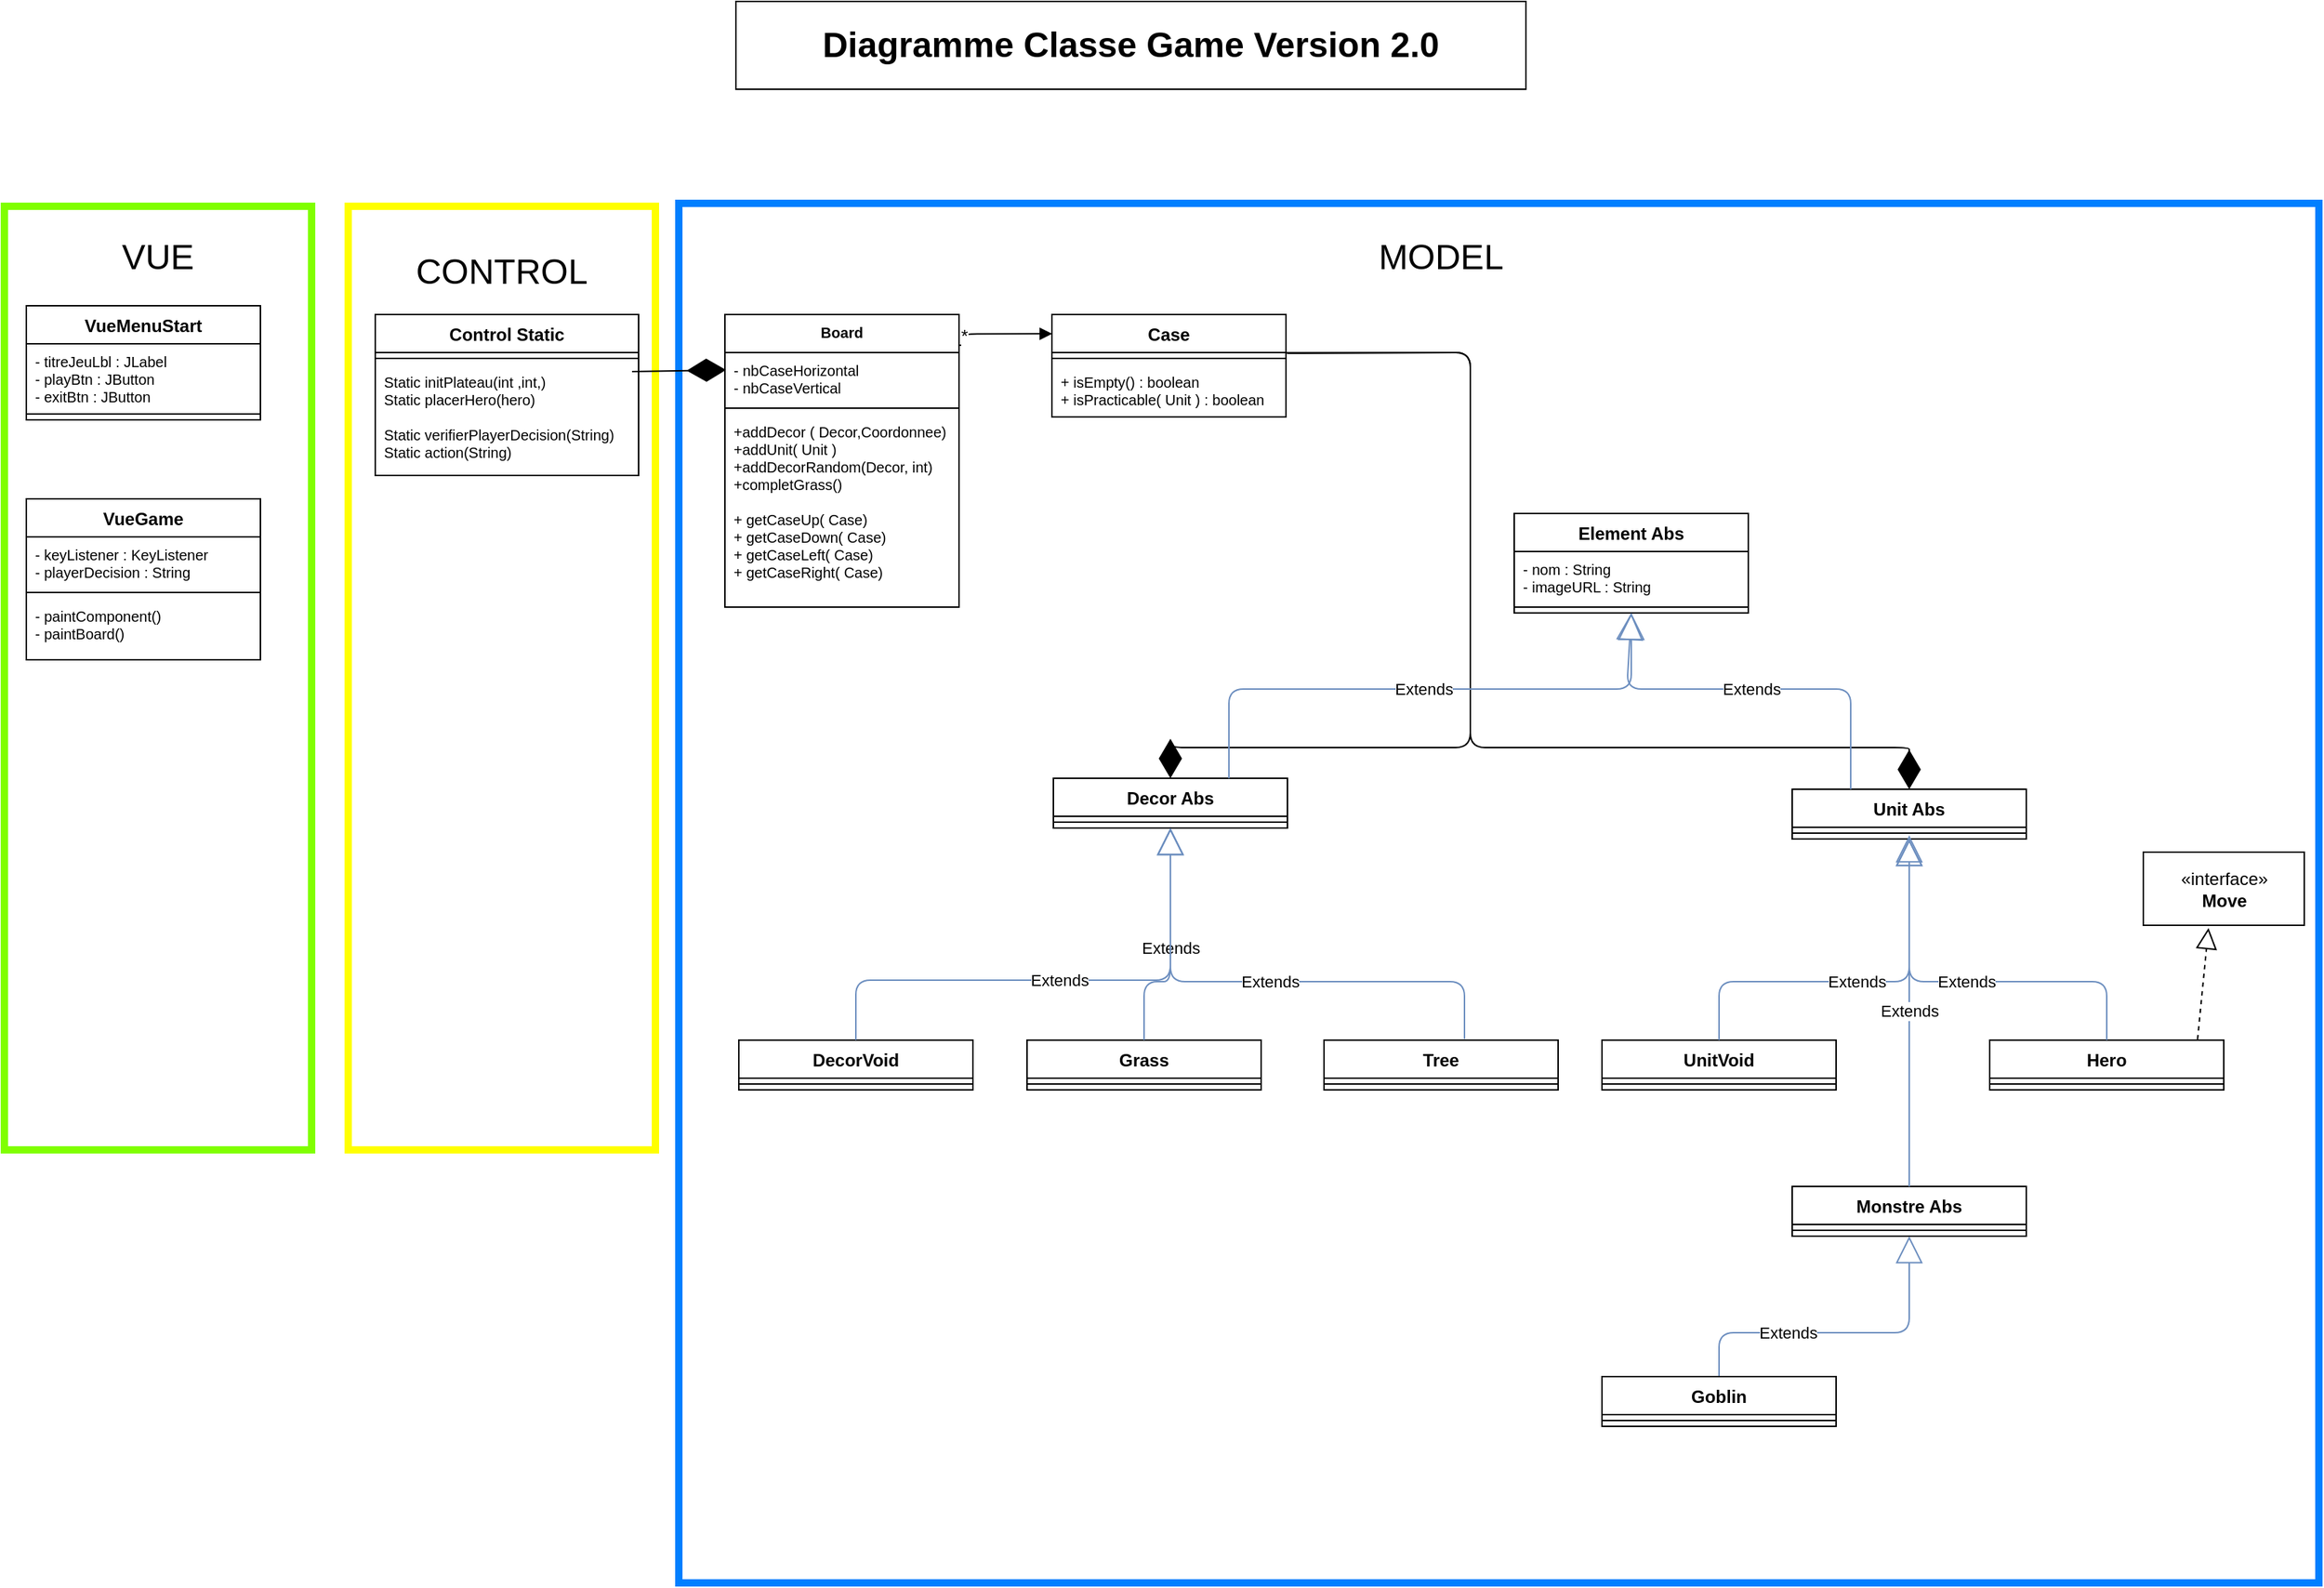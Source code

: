 <mxfile version="12.2.4" type="device" pages="1"><diagram id="P7FDDrDd3aJZD-7ADvDZ" name="Page-1"><mxGraphModel dx="1707" dy="862" grid="1" gridSize="10" guides="1" tooltips="1" connect="1" arrows="1" fold="1" page="1" pageScale="1" pageWidth="1654" pageHeight="1169" math="0" shadow="0"><root><mxCell id="0"/><mxCell id="1" parent="0"/><mxCell id="cc-Iz48waQAH-U--FuJ3-79" value="" style="rounded=0;whiteSpace=wrap;html=1;strokeColor=#007FFF;strokeWidth=5;" parent="1" vertex="1"><mxGeometry x="479" y="158" width="1121" height="943" as="geometry"/></mxCell><mxCell id="cc-Iz48waQAH-U--FuJ3-76" value="" style="rounded=0;whiteSpace=wrap;html=1;strokeColor=#FFFF00;strokeWidth=5;" parent="1" vertex="1"><mxGeometry x="253" y="160" width="210" height="645" as="geometry"/></mxCell><mxCell id="cc-Iz48waQAH-U--FuJ3-73" value="" style="rounded=0;whiteSpace=wrap;html=1;strokeColor=#80FF00;strokeWidth=5;" parent="1" vertex="1"><mxGeometry x="18" y="160" width="210" height="645" as="geometry"/></mxCell><mxCell id="cc-Iz48waQAH-U--FuJ3-1" value="&lt;font style=&quot;font-size: 24px&quot;&gt;&lt;b&gt;Diagramme Classe Game Version 2.0&lt;/b&gt;&lt;/font&gt;" style="rounded=0;whiteSpace=wrap;html=1;" parent="1" vertex="1"><mxGeometry x="518" y="20" width="540" height="60" as="geometry"/></mxCell><mxCell id="cc-Iz48waQAH-U--FuJ3-8" value="Decor Abs" style="swimlane;fontStyle=1;align=center;verticalAlign=top;childLayout=stackLayout;horizontal=1;startSize=26;horizontalStack=0;resizeParent=1;resizeParentMax=0;resizeLast=0;collapsible=1;marginBottom=0;" parent="1" vertex="1"><mxGeometry x="735" y="551" width="160" height="34" as="geometry"/></mxCell><mxCell id="cc-Iz48waQAH-U--FuJ3-10" value="" style="line;strokeWidth=1;fillColor=none;align=left;verticalAlign=middle;spacingTop=-1;spacingLeft=3;spacingRight=3;rotatable=0;labelPosition=right;points=[];portConstraint=eastwest;" parent="cc-Iz48waQAH-U--FuJ3-8" vertex="1"><mxGeometry y="26" width="160" height="8" as="geometry"/></mxCell><mxCell id="cc-Iz48waQAH-U--FuJ3-17" value="Unit Abs" style="swimlane;fontStyle=1;align=center;verticalAlign=top;childLayout=stackLayout;horizontal=1;startSize=26;horizontalStack=0;resizeParent=1;resizeParentMax=0;resizeLast=0;collapsible=1;marginBottom=0;" parent="1" vertex="1"><mxGeometry x="1240" y="558.5" width="160" height="34" as="geometry"/></mxCell><mxCell id="cc-Iz48waQAH-U--FuJ3-19" value="" style="line;strokeWidth=1;fillColor=none;align=left;verticalAlign=middle;spacingTop=-1;spacingLeft=3;spacingRight=3;rotatable=0;labelPosition=right;points=[];portConstraint=eastwest;" parent="cc-Iz48waQAH-U--FuJ3-17" vertex="1"><mxGeometry y="26" width="160" height="8" as="geometry"/></mxCell><mxCell id="cc-Iz48waQAH-U--FuJ3-25" value="Control Static" style="swimlane;fontStyle=1;align=center;verticalAlign=top;childLayout=stackLayout;horizontal=1;startSize=26;horizontalStack=0;resizeParent=1;resizeParentMax=0;resizeLast=0;collapsible=1;marginBottom=0;" parent="1" vertex="1"><mxGeometry x="271.5" y="234" width="180" height="110" as="geometry"/></mxCell><mxCell id="cc-Iz48waQAH-U--FuJ3-27" value="" style="line;strokeWidth=1;fillColor=none;align=left;verticalAlign=middle;spacingTop=-1;spacingLeft=3;spacingRight=3;rotatable=0;labelPosition=right;points=[];portConstraint=eastwest;" parent="cc-Iz48waQAH-U--FuJ3-25" vertex="1"><mxGeometry y="26" width="180" height="8" as="geometry"/></mxCell><mxCell id="cc-Iz48waQAH-U--FuJ3-28" value="Static initPlateau(int ,int,)&#10;Static placerHero(hero)&#10;&#10;Static verifierPlayerDecision(String)&#10;Static action(String)" style="text;strokeColor=none;fillColor=none;align=left;verticalAlign=top;spacingLeft=4;spacingRight=4;overflow=hidden;rotatable=0;points=[[0,0.5],[1,0.5]];portConstraint=eastwest;fontSize=10;" parent="cc-Iz48waQAH-U--FuJ3-25" vertex="1"><mxGeometry y="34" width="180" height="76" as="geometry"/></mxCell><mxCell id="cc-Iz48waQAH-U--FuJ3-29" value="VueGame" style="swimlane;fontStyle=1;align=center;verticalAlign=top;childLayout=stackLayout;horizontal=1;startSize=26;horizontalStack=0;resizeParent=1;resizeParentMax=0;resizeLast=0;collapsible=1;marginBottom=0;fontSize=12;" parent="1" vertex="1"><mxGeometry x="33" y="360" width="160" height="110" as="geometry"/></mxCell><mxCell id="cc-Iz48waQAH-U--FuJ3-30" value="- keyListener : KeyListener&#10;- playerDecision : String" style="text;strokeColor=none;fillColor=none;align=left;verticalAlign=top;spacingLeft=4;spacingRight=4;overflow=hidden;rotatable=0;points=[[0,0.5],[1,0.5]];portConstraint=eastwest;fontSize=10;" parent="cc-Iz48waQAH-U--FuJ3-29" vertex="1"><mxGeometry y="26" width="160" height="34" as="geometry"/></mxCell><mxCell id="cc-Iz48waQAH-U--FuJ3-31" value="" style="line;strokeWidth=1;fillColor=none;align=left;verticalAlign=middle;spacingTop=-1;spacingLeft=3;spacingRight=3;rotatable=0;labelPosition=right;points=[];portConstraint=eastwest;" parent="cc-Iz48waQAH-U--FuJ3-29" vertex="1"><mxGeometry y="60" width="160" height="8" as="geometry"/></mxCell><mxCell id="cc-Iz48waQAH-U--FuJ3-32" value="- paintComponent()&#10;- paintBoard()" style="text;strokeColor=none;fillColor=none;align=left;verticalAlign=top;spacingLeft=4;spacingRight=4;overflow=hidden;rotatable=0;points=[[0,0.5],[1,0.5]];portConstraint=eastwest;fontSize=10;" parent="cc-Iz48waQAH-U--FuJ3-29" vertex="1"><mxGeometry y="68" width="160" height="42" as="geometry"/></mxCell><mxCell id="cc-Iz48waQAH-U--FuJ3-33" value="Hero" style="swimlane;fontStyle=1;align=center;verticalAlign=top;childLayout=stackLayout;horizontal=1;startSize=26;horizontalStack=0;resizeParent=1;resizeParentMax=0;resizeLast=0;collapsible=1;marginBottom=0;" parent="1" vertex="1"><mxGeometry x="1375" y="730" width="160" height="34" as="geometry"/></mxCell><mxCell id="cc-Iz48waQAH-U--FuJ3-35" value="" style="line;strokeWidth=1;fillColor=none;align=left;verticalAlign=middle;spacingTop=-1;spacingLeft=3;spacingRight=3;rotatable=0;labelPosition=right;points=[];portConstraint=eastwest;" parent="cc-Iz48waQAH-U--FuJ3-33" vertex="1"><mxGeometry y="26" width="160" height="8" as="geometry"/></mxCell><mxCell id="cc-Iz48waQAH-U--FuJ3-37" value="Extends" style="endArrow=block;endSize=16;endFill=0;html=1;exitX=0.5;exitY=0;exitDx=0;exitDy=0;entryX=0.5;entryY=1;entryDx=0;entryDy=0;fillColor=#dae8fc;strokeColor=#6c8ebf;" parent="1" source="cc-Iz48waQAH-U--FuJ3-33" target="cc-Iz48waQAH-U--FuJ3-17" edge="1"><mxGeometry width="160" relative="1" as="geometry"><mxPoint x="-2" y="840" as="sourcePoint"/><mxPoint x="1190" y="646" as="targetPoint"/><Array as="points"><mxPoint x="1455" y="690"/><mxPoint x="1320" y="690"/></Array></mxGeometry></mxCell><mxCell id="cc-Iz48waQAH-U--FuJ3-38" value="«interface»&lt;br&gt;&lt;b&gt;Move&lt;/b&gt;" style="html=1;" parent="1" vertex="1"><mxGeometry x="1480" y="601.5" width="110" height="50" as="geometry"/></mxCell><mxCell id="cc-Iz48waQAH-U--FuJ3-39" value="" style="endArrow=block;dashed=1;endFill=0;endSize=12;html=1;entryX=0.405;entryY=1.037;entryDx=0;entryDy=0;entryPerimeter=0;exitX=0.888;exitY=-0.018;exitDx=0;exitDy=0;exitPerimeter=0;" parent="1" source="cc-Iz48waQAH-U--FuJ3-33" target="cc-Iz48waQAH-U--FuJ3-38" edge="1"><mxGeometry width="160" relative="1" as="geometry"><mxPoint x="-2" y="840" as="sourcePoint"/><mxPoint x="158" y="840" as="targetPoint"/></mxGeometry></mxCell><mxCell id="cc-Iz48waQAH-U--FuJ3-45" value="Grass" style="swimlane;fontStyle=1;align=center;verticalAlign=top;childLayout=stackLayout;horizontal=1;startSize=26;horizontalStack=0;resizeParent=1;resizeParentMax=0;resizeLast=0;collapsible=1;marginBottom=0;" parent="1" vertex="1"><mxGeometry x="717" y="730" width="160" height="34" as="geometry"/></mxCell><mxCell id="cc-Iz48waQAH-U--FuJ3-47" value="" style="line;strokeWidth=1;fillColor=none;align=left;verticalAlign=middle;spacingTop=-1;spacingLeft=3;spacingRight=3;rotatable=0;labelPosition=right;points=[];portConstraint=eastwest;" parent="cc-Iz48waQAH-U--FuJ3-45" vertex="1"><mxGeometry y="26" width="160" height="8" as="geometry"/></mxCell><mxCell id="cc-Iz48waQAH-U--FuJ3-49" value="Tree" style="swimlane;fontStyle=1;align=center;verticalAlign=top;childLayout=stackLayout;horizontal=1;startSize=26;horizontalStack=0;resizeParent=1;resizeParentMax=0;resizeLast=0;collapsible=1;marginBottom=0;" parent="1" vertex="1"><mxGeometry x="920" y="730" width="160" height="34" as="geometry"/></mxCell><mxCell id="cc-Iz48waQAH-U--FuJ3-51" value="" style="line;strokeWidth=1;fillColor=none;align=left;verticalAlign=middle;spacingTop=-1;spacingLeft=3;spacingRight=3;rotatable=0;labelPosition=right;points=[];portConstraint=eastwest;" parent="cc-Iz48waQAH-U--FuJ3-49" vertex="1"><mxGeometry y="26" width="160" height="8" as="geometry"/></mxCell><mxCell id="cc-Iz48waQAH-U--FuJ3-53" value="Extends" style="endArrow=block;endSize=16;endFill=0;html=1;exitX=0.5;exitY=0;exitDx=0;exitDy=0;entryX=0.5;entryY=1;entryDx=0;entryDy=0;fillColor=#dae8fc;strokeColor=#6c8ebf;" parent="1" source="cc-Iz48waQAH-U--FuJ3-45" target="cc-Iz48waQAH-U--FuJ3-8" edge="1"><mxGeometry width="160" relative="1" as="geometry"><mxPoint x="20" y="840" as="sourcePoint"/><mxPoint x="900" y="630" as="targetPoint"/><Array as="points"><mxPoint x="797" y="690"/><mxPoint x="815" y="690"/></Array></mxGeometry></mxCell><mxCell id="cc-Iz48waQAH-U--FuJ3-54" value="Extends" style="endArrow=block;endSize=16;endFill=0;html=1;exitX=0.6;exitY=-0.025;exitDx=0;exitDy=0;exitPerimeter=0;entryX=0.5;entryY=1;entryDx=0;entryDy=0;fillColor=#dae8fc;strokeColor=#6c8ebf;" parent="1" source="cc-Iz48waQAH-U--FuJ3-49" target="cc-Iz48waQAH-U--FuJ3-8" edge="1"><mxGeometry width="160" relative="1" as="geometry"><mxPoint x="20" y="840" as="sourcePoint"/><mxPoint x="904.8" y="654.13" as="targetPoint"/><Array as="points"><mxPoint x="1016" y="690"/><mxPoint x="815" y="690"/></Array></mxGeometry></mxCell><mxCell id="cc-Iz48waQAH-U--FuJ3-56" value="DecorVoid" style="swimlane;fontStyle=1;align=center;verticalAlign=top;childLayout=stackLayout;horizontal=1;startSize=26;horizontalStack=0;resizeParent=1;resizeParentMax=0;resizeLast=0;collapsible=1;marginBottom=0;" parent="1" vertex="1"><mxGeometry x="520" y="730" width="160" height="34" as="geometry"/></mxCell><mxCell id="cc-Iz48waQAH-U--FuJ3-58" value="" style="line;strokeWidth=1;fillColor=none;align=left;verticalAlign=middle;spacingTop=-1;spacingLeft=3;spacingRight=3;rotatable=0;labelPosition=right;points=[];portConstraint=eastwest;" parent="cc-Iz48waQAH-U--FuJ3-56" vertex="1"><mxGeometry y="26" width="160" height="8" as="geometry"/></mxCell><mxCell id="cc-Iz48waQAH-U--FuJ3-61" value="Extends" style="endArrow=block;endSize=16;endFill=0;html=1;entryX=0.5;entryY=1;entryDx=0;entryDy=0;exitX=0.5;exitY=0;exitDx=0;exitDy=0;fillColor=#dae8fc;strokeColor=#6c8ebf;" parent="1" source="cc-Iz48waQAH-U--FuJ3-56" target="cc-Iz48waQAH-U--FuJ3-8" edge="1"><mxGeometry width="160" relative="1" as="geometry"><mxPoint x="797" y="728.5" as="sourcePoint"/><mxPoint x="904.8" y="647.49" as="targetPoint"/><Array as="points"><mxPoint x="600" y="689"/><mxPoint x="815" y="689"/></Array></mxGeometry></mxCell><mxCell id="cc-Iz48waQAH-U--FuJ3-66" value="" style="endArrow=diamondThin;endFill=1;endSize=24;html=1;entryX=0.5;entryY=0;entryDx=0;entryDy=0;exitX=1.005;exitY=0.379;exitDx=0;exitDy=0;exitPerimeter=0;" parent="1" source="TL_efynf8xwdnhyIYZ7o-12" target="cc-Iz48waQAH-U--FuJ3-17" edge="1"><mxGeometry width="160" relative="1" as="geometry"><mxPoint x="920" y="268" as="sourcePoint"/><mxPoint x="1110" y="490" as="targetPoint"/><Array as="points"><mxPoint x="1020" y="260"/><mxPoint x="1020" y="490"/><mxPoint x="1020" y="530"/><mxPoint x="1320" y="530"/></Array></mxGeometry></mxCell><mxCell id="cc-Iz48waQAH-U--FuJ3-67" value="" style="endArrow=diamondThin;endFill=1;endSize=24;html=1;entryX=0.5;entryY=0;entryDx=0;entryDy=0;exitX=0.997;exitY=0.374;exitDx=0;exitDy=0;exitPerimeter=0;" parent="1" source="TL_efynf8xwdnhyIYZ7o-12" target="cc-Iz48waQAH-U--FuJ3-8" edge="1"><mxGeometry width="160" relative="1" as="geometry"><mxPoint x="772.64" y="490.15" as="sourcePoint"/><mxPoint x="180" y="840" as="targetPoint"/><Array as="points"><mxPoint x="1020" y="260"/><mxPoint x="1020" y="490"/><mxPoint x="1020" y="530"/><mxPoint x="815" y="530"/></Array></mxGeometry></mxCell><mxCell id="cc-Iz48waQAH-U--FuJ3-68" value="" style="endArrow=block;endFill=1;html=1;edgeStyle=orthogonalEdgeStyle;align=left;verticalAlign=top;entryX=0.001;entryY=0.188;entryDx=0;entryDy=0;entryPerimeter=0;exitX=0.999;exitY=0.105;exitDx=0;exitDy=0;exitPerimeter=0;" parent="1" source="TL_efynf8xwdnhyIYZ7o-16" target="TL_efynf8xwdnhyIYZ7o-12" edge="1"><mxGeometry x="-1" relative="1" as="geometry"><mxPoint x="680" y="247" as="sourcePoint"/><mxPoint x="720" y="247" as="targetPoint"/><Array as="points"><mxPoint x="673" y="248"/></Array></mxGeometry></mxCell><mxCell id="cc-Iz48waQAH-U--FuJ3-69" value="&lt;font style=&quot;font-size: 12px&quot;&gt;*&lt;/font&gt;" style="resizable=0;html=1;align=left;verticalAlign=bottom;labelBackgroundColor=#ffffff;fontSize=10;" parent="cc-Iz48waQAH-U--FuJ3-68" connectable="0" vertex="1"><mxGeometry x="-1" relative="1" as="geometry"><mxPoint x="-0.5" y="2.5" as="offset"/></mxGeometry></mxCell><mxCell id="cc-Iz48waQAH-U--FuJ3-71" value="" style="endArrow=diamondThin;endFill=1;endSize=24;html=1;entryX=0.005;entryY=0.349;entryDx=0;entryDy=0;entryPerimeter=0;" parent="1" target="TL_efynf8xwdnhyIYZ7o-17" edge="1"><mxGeometry width="160" relative="1" as="geometry"><mxPoint x="447" y="273" as="sourcePoint"/><mxPoint x="500" y="273" as="targetPoint"/></mxGeometry></mxCell><mxCell id="cc-Iz48waQAH-U--FuJ3-74" value="&lt;font style=&quot;font-size: 24px&quot;&gt;VUE&lt;/font&gt;" style="text;html=1;strokeColor=none;fillColor=none;align=center;verticalAlign=middle;whiteSpace=wrap;rounded=0;" parent="1" vertex="1"><mxGeometry x="43" y="170" width="160" height="50" as="geometry"/></mxCell><mxCell id="cc-Iz48waQAH-U--FuJ3-77" value="&lt;font style=&quot;font-size: 24px&quot;&gt;CONTROL&lt;/font&gt;" style="text;html=1;strokeColor=none;fillColor=none;align=center;verticalAlign=middle;whiteSpace=wrap;rounded=0;" parent="1" vertex="1"><mxGeometry x="278" y="180" width="160" height="50" as="geometry"/></mxCell><mxCell id="cc-Iz48waQAH-U--FuJ3-80" value="&lt;font style=&quot;font-size: 24px&quot;&gt;MODEL&lt;/font&gt;" style="text;html=1;strokeColor=none;fillColor=none;align=center;verticalAlign=middle;whiteSpace=wrap;rounded=0;" parent="1" vertex="1"><mxGeometry x="920" y="170" width="160" height="50" as="geometry"/></mxCell><mxCell id="cc-Iz48waQAH-U--FuJ3-81" value="VueMenuStart" style="swimlane;fontStyle=1;align=center;verticalAlign=top;childLayout=stackLayout;horizontal=1;startSize=26;horizontalStack=0;resizeParent=1;resizeParentMax=0;resizeLast=0;collapsible=1;marginBottom=0;" parent="1" vertex="1"><mxGeometry x="33" y="228" width="160" height="78" as="geometry"/></mxCell><mxCell id="cc-Iz48waQAH-U--FuJ3-82" value="- titreJeuLbl : JLabel&#10;- playBtn : JButton&#10;- exitBtn : JButton" style="text;strokeColor=none;fillColor=none;align=left;verticalAlign=top;spacingLeft=4;spacingRight=4;overflow=hidden;rotatable=0;points=[[0,0.5],[1,0.5]];portConstraint=eastwest;fontSize=10;" parent="cc-Iz48waQAH-U--FuJ3-81" vertex="1"><mxGeometry y="26" width="160" height="44" as="geometry"/></mxCell><mxCell id="cc-Iz48waQAH-U--FuJ3-83" value="" style="line;strokeWidth=1;fillColor=none;align=left;verticalAlign=middle;spacingTop=-1;spacingLeft=3;spacingRight=3;rotatable=0;labelPosition=right;points=[];portConstraint=eastwest;" parent="cc-Iz48waQAH-U--FuJ3-81" vertex="1"><mxGeometry y="70" width="160" height="8" as="geometry"/></mxCell><mxCell id="TL_efynf8xwdnhyIYZ7o-1" value="UnitVoid" style="swimlane;fontStyle=1;align=center;verticalAlign=top;childLayout=stackLayout;horizontal=1;startSize=26;horizontalStack=0;resizeParent=1;resizeParentMax=0;resizeLast=0;collapsible=1;marginBottom=0;" parent="1" vertex="1"><mxGeometry x="1110" y="730" width="160" height="34" as="geometry"/></mxCell><mxCell id="TL_efynf8xwdnhyIYZ7o-2" value="" style="line;strokeWidth=1;fillColor=none;align=left;verticalAlign=middle;spacingTop=-1;spacingLeft=3;spacingRight=3;rotatable=0;labelPosition=right;points=[];portConstraint=eastwest;" parent="TL_efynf8xwdnhyIYZ7o-1" vertex="1"><mxGeometry y="26" width="160" height="8" as="geometry"/></mxCell><mxCell id="TL_efynf8xwdnhyIYZ7o-3" value="Extends" style="endArrow=block;endSize=16;endFill=0;html=1;entryX=0.5;entryY=1;entryDx=0;entryDy=0;exitX=0.5;exitY=0;exitDx=0;exitDy=0;fillColor=#dae8fc;strokeColor=#6c8ebf;" parent="1" source="TL_efynf8xwdnhyIYZ7o-1" target="cc-Iz48waQAH-U--FuJ3-17" edge="1"><mxGeometry width="160" relative="1" as="geometry"><mxPoint x="20" y="830" as="sourcePoint"/><mxPoint x="180" y="830" as="targetPoint"/><Array as="points"><mxPoint x="1190" y="690"/><mxPoint x="1320" y="690"/></Array></mxGeometry></mxCell><mxCell id="TL_efynf8xwdnhyIYZ7o-5" value="Element Abs" style="swimlane;fontStyle=1;align=center;verticalAlign=top;childLayout=stackLayout;horizontal=1;startSize=26;horizontalStack=0;resizeParent=1;resizeParentMax=0;resizeLast=0;collapsible=1;marginBottom=0;" parent="1" vertex="1"><mxGeometry x="1050" y="370" width="160" height="68" as="geometry"/></mxCell><mxCell id="TL_efynf8xwdnhyIYZ7o-6" value="- nom : String&#10;- imageURL : String " style="text;strokeColor=none;fillColor=none;align=left;verticalAlign=top;spacingLeft=4;spacingRight=4;overflow=hidden;rotatable=0;points=[[0,0.5],[1,0.5]];portConstraint=eastwest;fontSize=10;" parent="TL_efynf8xwdnhyIYZ7o-5" vertex="1"><mxGeometry y="26" width="160" height="34" as="geometry"/></mxCell><mxCell id="TL_efynf8xwdnhyIYZ7o-7" value="" style="line;strokeWidth=1;fillColor=none;align=left;verticalAlign=middle;spacingTop=-1;spacingLeft=3;spacingRight=3;rotatable=0;labelPosition=right;points=[];portConstraint=eastwest;" parent="TL_efynf8xwdnhyIYZ7o-5" vertex="1"><mxGeometry y="60" width="160" height="8" as="geometry"/></mxCell><mxCell id="TL_efynf8xwdnhyIYZ7o-10" value="Extends" style="endArrow=block;endSize=16;endFill=0;html=1;entryX=0.5;entryY=1;entryDx=0;entryDy=0;exitX=0.25;exitY=0;exitDx=0;exitDy=0;fillColor=#dae8fc;strokeColor=#6c8ebf;" parent="1" source="cc-Iz48waQAH-U--FuJ3-17" target="TL_efynf8xwdnhyIYZ7o-5" edge="1"><mxGeometry width="160" relative="1" as="geometry"><mxPoint x="20" y="830" as="sourcePoint"/><mxPoint x="180" y="830" as="targetPoint"/><Array as="points"><mxPoint x="1280" y="490"/><mxPoint x="1127" y="490"/></Array></mxGeometry></mxCell><mxCell id="TL_efynf8xwdnhyIYZ7o-11" value="Extends" style="endArrow=block;endSize=16;endFill=0;html=1;exitX=0.75;exitY=0;exitDx=0;exitDy=0;fillColor=#dae8fc;strokeColor=#6c8ebf;" parent="1" source="cc-Iz48waQAH-U--FuJ3-8" target="TL_efynf8xwdnhyIYZ7o-7" edge="1"><mxGeometry width="160" relative="1" as="geometry"><mxPoint x="20" y="830" as="sourcePoint"/><mxPoint x="780" y="870" as="targetPoint"/><Array as="points"><mxPoint x="855" y="490"/><mxPoint x="1130" y="490"/></Array></mxGeometry></mxCell><mxCell id="TL_efynf8xwdnhyIYZ7o-12" value="Case" style="swimlane;fontStyle=1;align=center;verticalAlign=top;childLayout=stackLayout;horizontal=1;startSize=26;horizontalStack=0;resizeParent=1;resizeParentMax=0;resizeLast=0;collapsible=1;marginBottom=0;" parent="1" vertex="1"><mxGeometry x="734" y="234" width="160" height="70" as="geometry"/></mxCell><mxCell id="TL_efynf8xwdnhyIYZ7o-14" value="" style="line;strokeWidth=1;fillColor=none;align=left;verticalAlign=middle;spacingTop=-1;spacingLeft=3;spacingRight=3;rotatable=0;labelPosition=right;points=[];portConstraint=eastwest;" parent="TL_efynf8xwdnhyIYZ7o-12" vertex="1"><mxGeometry y="26" width="160" height="8" as="geometry"/></mxCell><mxCell id="TL_efynf8xwdnhyIYZ7o-15" value="+ isEmpty() : boolean&#10;+ isPracticable( Unit ) : boolean" style="text;strokeColor=none;fillColor=none;align=left;verticalAlign=top;spacingLeft=4;spacingRight=4;overflow=hidden;rotatable=0;points=[[0,0.5],[1,0.5]];portConstraint=eastwest;fontSize=10;" parent="TL_efynf8xwdnhyIYZ7o-12" vertex="1"><mxGeometry y="34" width="160" height="36" as="geometry"/></mxCell><mxCell id="TL_efynf8xwdnhyIYZ7o-16" value="Board" style="swimlane;fontStyle=1;align=center;verticalAlign=top;childLayout=stackLayout;horizontal=1;startSize=26;horizontalStack=0;resizeParent=1;resizeParentMax=0;resizeLast=0;collapsible=1;marginBottom=0;fontSize=10;" parent="1" vertex="1"><mxGeometry x="510.5" y="234" width="160" height="200" as="geometry"/></mxCell><mxCell id="TL_efynf8xwdnhyIYZ7o-17" value="- nbCaseHorizontal&#10;- nbCaseVertical" style="text;strokeColor=none;fillColor=none;align=left;verticalAlign=top;spacingLeft=4;spacingRight=4;overflow=hidden;rotatable=0;points=[[0,0.5],[1,0.5]];portConstraint=eastwest;fontSize=10;" parent="TL_efynf8xwdnhyIYZ7o-16" vertex="1"><mxGeometry y="26" width="160" height="34" as="geometry"/></mxCell><mxCell id="TL_efynf8xwdnhyIYZ7o-18" value="" style="line;strokeWidth=1;fillColor=none;align=left;verticalAlign=middle;spacingTop=-1;spacingLeft=3;spacingRight=3;rotatable=0;labelPosition=right;points=[];portConstraint=eastwest;" parent="TL_efynf8xwdnhyIYZ7o-16" vertex="1"><mxGeometry y="60" width="160" height="8" as="geometry"/></mxCell><mxCell id="TL_efynf8xwdnhyIYZ7o-19" value="+addDecor ( Decor,Coordonnee)&#10;+addUnit( Unit )&#10;+addDecorRandom(Decor, int)&#10;+completGrass()&#10;&#10;+ getCaseUp( Case)&#10;+ getCaseDown( Case)&#10;+ getCaseLeft( Case)&#10;+ getCaseRight( Case)" style="text;strokeColor=none;fillColor=none;align=left;verticalAlign=top;spacingLeft=4;spacingRight=4;overflow=hidden;rotatable=0;points=[[0,0.5],[1,0.5]];portConstraint=eastwest;fontSize=10;" parent="TL_efynf8xwdnhyIYZ7o-16" vertex="1"><mxGeometry y="68" width="160" height="132" as="geometry"/></mxCell><mxCell id="b0poCvO1tjGWJ9NiiYfX-3" value="Monstre Abs" style="swimlane;fontStyle=1;align=center;verticalAlign=top;childLayout=stackLayout;horizontal=1;startSize=26;horizontalStack=0;resizeParent=1;resizeParentMax=0;resizeLast=0;collapsible=1;marginBottom=0;" vertex="1" parent="1"><mxGeometry x="1240" y="830" width="160" height="34" as="geometry"/></mxCell><mxCell id="b0poCvO1tjGWJ9NiiYfX-4" value="" style="line;strokeWidth=1;fillColor=none;align=left;verticalAlign=middle;spacingTop=-1;spacingLeft=3;spacingRight=3;rotatable=0;labelPosition=right;points=[];portConstraint=eastwest;" vertex="1" parent="b0poCvO1tjGWJ9NiiYfX-3"><mxGeometry y="26" width="160" height="8" as="geometry"/></mxCell><mxCell id="b0poCvO1tjGWJ9NiiYfX-5" value="Extends" style="endArrow=block;endSize=16;endFill=0;html=1;exitX=0.5;exitY=0;exitDx=0;exitDy=0;fillColor=#dae8fc;strokeColor=#6c8ebf;" edge="1" parent="1" source="b0poCvO1tjGWJ9NiiYfX-3"><mxGeometry width="160" relative="1" as="geometry"><mxPoint x="1200" y="740" as="sourcePoint"/><mxPoint x="1320" y="590" as="targetPoint"/><Array as="points"/></mxGeometry></mxCell><mxCell id="b0poCvO1tjGWJ9NiiYfX-6" value="Extends" style="endArrow=block;endSize=16;endFill=0;html=1;entryX=0.5;entryY=1;entryDx=0;entryDy=0;fillColor=#dae8fc;strokeColor=#6c8ebf;exitX=0.5;exitY=0;exitDx=0;exitDy=0;" edge="1" parent="1" source="b0poCvO1tjGWJ9NiiYfX-7" target="b0poCvO1tjGWJ9NiiYfX-3"><mxGeometry x="-0.319" width="160" relative="1" as="geometry"><mxPoint x="1190" y="970" as="sourcePoint"/><mxPoint x="1320" y="890.0" as="targetPoint"/><Array as="points"><mxPoint x="1190" y="930"/><mxPoint x="1320" y="930"/></Array><mxPoint as="offset"/></mxGeometry></mxCell><mxCell id="b0poCvO1tjGWJ9NiiYfX-7" value="Goblin" style="swimlane;fontStyle=1;align=center;verticalAlign=top;childLayout=stackLayout;horizontal=1;startSize=26;horizontalStack=0;resizeParent=1;resizeParentMax=0;resizeLast=0;collapsible=1;marginBottom=0;" vertex="1" parent="1"><mxGeometry x="1110" y="960" width="160" height="34" as="geometry"/></mxCell><mxCell id="b0poCvO1tjGWJ9NiiYfX-8" value="" style="line;strokeWidth=1;fillColor=none;align=left;verticalAlign=middle;spacingTop=-1;spacingLeft=3;spacingRight=3;rotatable=0;labelPosition=right;points=[];portConstraint=eastwest;" vertex="1" parent="b0poCvO1tjGWJ9NiiYfX-7"><mxGeometry y="26" width="160" height="8" as="geometry"/></mxCell></root></mxGraphModel></diagram></mxfile>